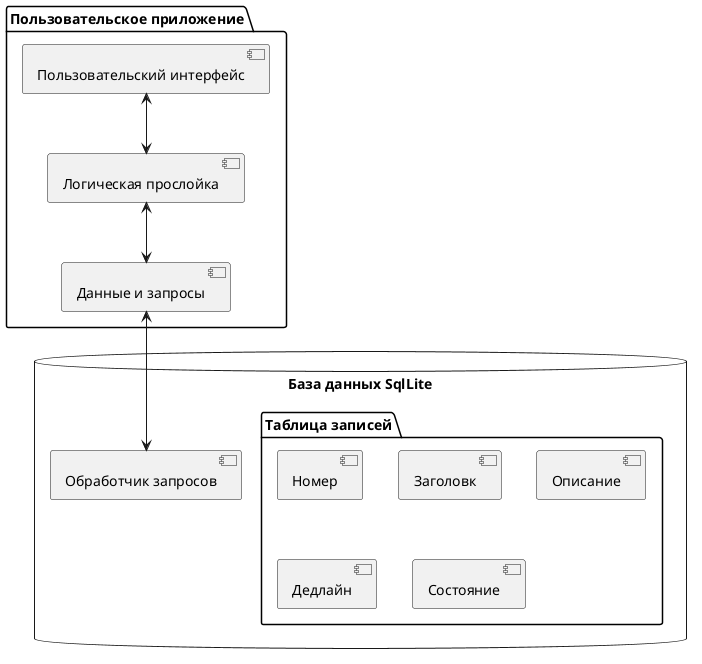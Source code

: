 @startuml
'https://plantuml.com/component-diagram


package "Пользовательское приложение" {
    [Пользовательский интерфейс]
    [Логическая прослойка]
    [Данные и запросы]
}

database "База данных SqlLite" {
    [Обработчик запросов]
  folder "Таблица записей" {
    [Номер]
    [Заголовк]
    [Описание]
    [Дедлайн]
    [Состояние]
  }
}

[Пользовательский интерфейс] <--> [Логическая прослойка]
[Логическая прослойка]<-->[Данные и запросы]
[Данные и запросы]<-->[Обработчик запросов]

@enduml
